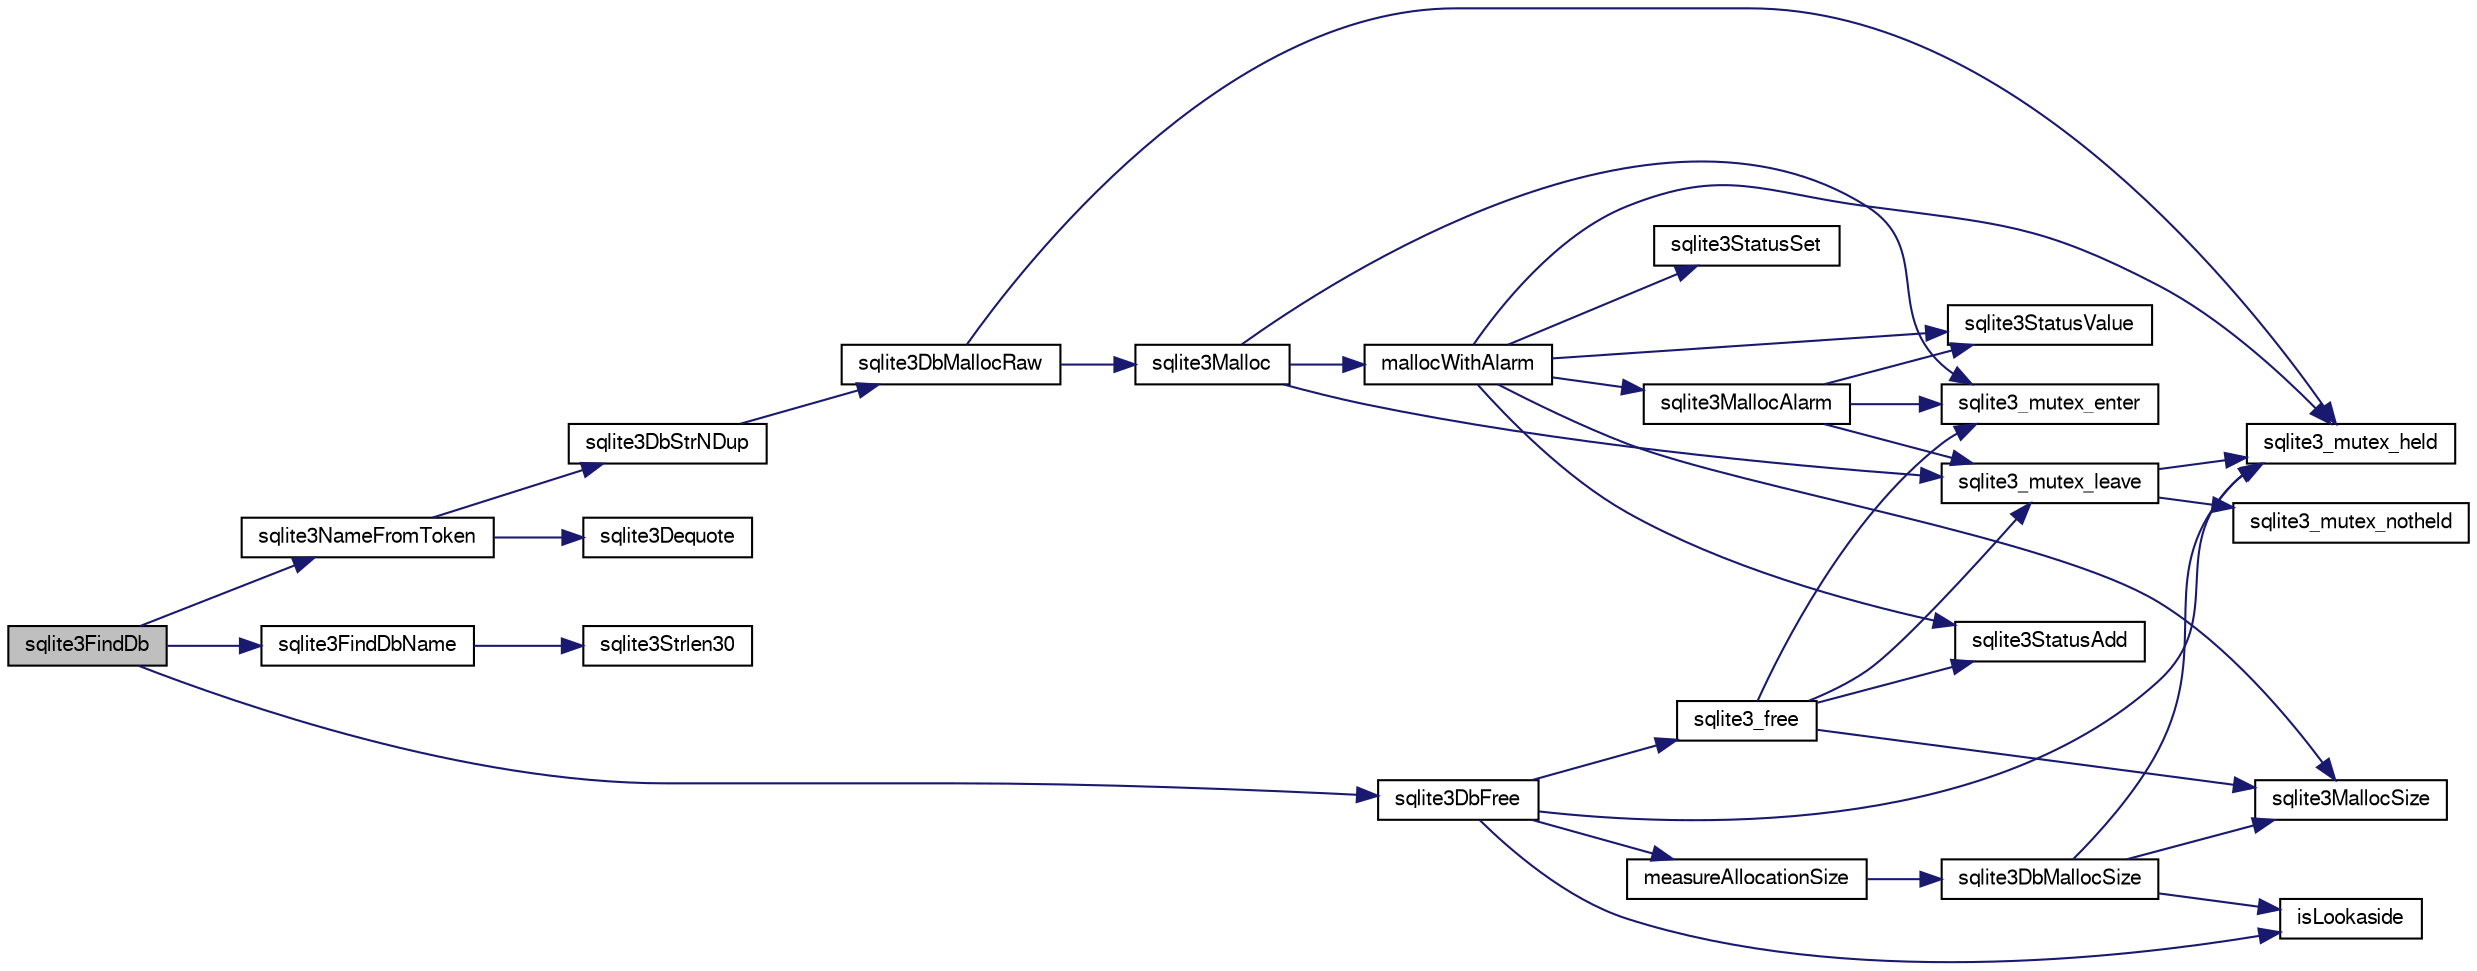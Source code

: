 digraph "sqlite3FindDb"
{
  edge [fontname="FreeSans",fontsize="10",labelfontname="FreeSans",labelfontsize="10"];
  node [fontname="FreeSans",fontsize="10",shape=record];
  rankdir="LR";
  Node537968 [label="sqlite3FindDb",height=0.2,width=0.4,color="black", fillcolor="grey75", style="filled", fontcolor="black"];
  Node537968 -> Node537969 [color="midnightblue",fontsize="10",style="solid",fontname="FreeSans"];
  Node537969 [label="sqlite3NameFromToken",height=0.2,width=0.4,color="black", fillcolor="white", style="filled",URL="$sqlite3_8c.html#a6ba4248ee912d7f5a7a898c5ae46e808"];
  Node537969 -> Node537970 [color="midnightblue",fontsize="10",style="solid",fontname="FreeSans"];
  Node537970 [label="sqlite3DbStrNDup",height=0.2,width=0.4,color="black", fillcolor="white", style="filled",URL="$sqlite3_8c.html#a48e8c757f70cba60fe83ce00ad8de713"];
  Node537970 -> Node537971 [color="midnightblue",fontsize="10",style="solid",fontname="FreeSans"];
  Node537971 [label="sqlite3DbMallocRaw",height=0.2,width=0.4,color="black", fillcolor="white", style="filled",URL="$sqlite3_8c.html#abbe8be0cf7175e11ddc3e2218fad924e"];
  Node537971 -> Node537972 [color="midnightblue",fontsize="10",style="solid",fontname="FreeSans"];
  Node537972 [label="sqlite3_mutex_held",height=0.2,width=0.4,color="black", fillcolor="white", style="filled",URL="$sqlite3_8c.html#acf77da68932b6bc163c5e68547ecc3e7"];
  Node537971 -> Node537973 [color="midnightblue",fontsize="10",style="solid",fontname="FreeSans"];
  Node537973 [label="sqlite3Malloc",height=0.2,width=0.4,color="black", fillcolor="white", style="filled",URL="$sqlite3_8c.html#a361a2eaa846b1885f123abe46f5d8b2b"];
  Node537973 -> Node537974 [color="midnightblue",fontsize="10",style="solid",fontname="FreeSans"];
  Node537974 [label="sqlite3_mutex_enter",height=0.2,width=0.4,color="black", fillcolor="white", style="filled",URL="$sqlite3_8c.html#a1c12cde690bd89f104de5cbad12a6bf5"];
  Node537973 -> Node537975 [color="midnightblue",fontsize="10",style="solid",fontname="FreeSans"];
  Node537975 [label="mallocWithAlarm",height=0.2,width=0.4,color="black", fillcolor="white", style="filled",URL="$sqlite3_8c.html#ab070d5cf8e48ec8a6a43cf025d48598b"];
  Node537975 -> Node537972 [color="midnightblue",fontsize="10",style="solid",fontname="FreeSans"];
  Node537975 -> Node537976 [color="midnightblue",fontsize="10",style="solid",fontname="FreeSans"];
  Node537976 [label="sqlite3StatusSet",height=0.2,width=0.4,color="black", fillcolor="white", style="filled",URL="$sqlite3_8c.html#afec7586c01fcb5ea17dc9d7725a589d9"];
  Node537975 -> Node537977 [color="midnightblue",fontsize="10",style="solid",fontname="FreeSans"];
  Node537977 [label="sqlite3StatusValue",height=0.2,width=0.4,color="black", fillcolor="white", style="filled",URL="$sqlite3_8c.html#a30b8ac296c6e200c1fa57708d52c6ef6"];
  Node537975 -> Node537978 [color="midnightblue",fontsize="10",style="solid",fontname="FreeSans"];
  Node537978 [label="sqlite3MallocAlarm",height=0.2,width=0.4,color="black", fillcolor="white", style="filled",URL="$sqlite3_8c.html#ada66988e8471d1198f3219c062377508"];
  Node537978 -> Node537977 [color="midnightblue",fontsize="10",style="solid",fontname="FreeSans"];
  Node537978 -> Node537979 [color="midnightblue",fontsize="10",style="solid",fontname="FreeSans"];
  Node537979 [label="sqlite3_mutex_leave",height=0.2,width=0.4,color="black", fillcolor="white", style="filled",URL="$sqlite3_8c.html#a5838d235601dbd3c1fa993555c6bcc93"];
  Node537979 -> Node537972 [color="midnightblue",fontsize="10",style="solid",fontname="FreeSans"];
  Node537979 -> Node537980 [color="midnightblue",fontsize="10",style="solid",fontname="FreeSans"];
  Node537980 [label="sqlite3_mutex_notheld",height=0.2,width=0.4,color="black", fillcolor="white", style="filled",URL="$sqlite3_8c.html#a83967c837c1c000d3b5adcfaa688f5dc"];
  Node537978 -> Node537974 [color="midnightblue",fontsize="10",style="solid",fontname="FreeSans"];
  Node537975 -> Node537981 [color="midnightblue",fontsize="10",style="solid",fontname="FreeSans"];
  Node537981 [label="sqlite3MallocSize",height=0.2,width=0.4,color="black", fillcolor="white", style="filled",URL="$sqlite3_8c.html#acf5d2a5f35270bafb050bd2def576955"];
  Node537975 -> Node537982 [color="midnightblue",fontsize="10",style="solid",fontname="FreeSans"];
  Node537982 [label="sqlite3StatusAdd",height=0.2,width=0.4,color="black", fillcolor="white", style="filled",URL="$sqlite3_8c.html#afa029f93586aeab4cc85360905dae9cd"];
  Node537973 -> Node537979 [color="midnightblue",fontsize="10",style="solid",fontname="FreeSans"];
  Node537969 -> Node537983 [color="midnightblue",fontsize="10",style="solid",fontname="FreeSans"];
  Node537983 [label="sqlite3Dequote",height=0.2,width=0.4,color="black", fillcolor="white", style="filled",URL="$sqlite3_8c.html#a7b0ccb71d60de662cbb09755454dee5d"];
  Node537968 -> Node537984 [color="midnightblue",fontsize="10",style="solid",fontname="FreeSans"];
  Node537984 [label="sqlite3FindDbName",height=0.2,width=0.4,color="black", fillcolor="white", style="filled",URL="$sqlite3_8c.html#a87029035bea562c6a5d1b9ba6475b567"];
  Node537984 -> Node537985 [color="midnightblue",fontsize="10",style="solid",fontname="FreeSans"];
  Node537985 [label="sqlite3Strlen30",height=0.2,width=0.4,color="black", fillcolor="white", style="filled",URL="$sqlite3_8c.html#a3dcd80ba41f1a308193dee74857b62a7"];
  Node537968 -> Node537986 [color="midnightblue",fontsize="10",style="solid",fontname="FreeSans"];
  Node537986 [label="sqlite3DbFree",height=0.2,width=0.4,color="black", fillcolor="white", style="filled",URL="$sqlite3_8c.html#ac70ab821a6607b4a1b909582dc37a069"];
  Node537986 -> Node537972 [color="midnightblue",fontsize="10",style="solid",fontname="FreeSans"];
  Node537986 -> Node537987 [color="midnightblue",fontsize="10",style="solid",fontname="FreeSans"];
  Node537987 [label="measureAllocationSize",height=0.2,width=0.4,color="black", fillcolor="white", style="filled",URL="$sqlite3_8c.html#a45731e644a22fdb756e2b6337224217a"];
  Node537987 -> Node537988 [color="midnightblue",fontsize="10",style="solid",fontname="FreeSans"];
  Node537988 [label="sqlite3DbMallocSize",height=0.2,width=0.4,color="black", fillcolor="white", style="filled",URL="$sqlite3_8c.html#aa397e5a8a03495203a0767abf0a71f86"];
  Node537988 -> Node537981 [color="midnightblue",fontsize="10",style="solid",fontname="FreeSans"];
  Node537988 -> Node537972 [color="midnightblue",fontsize="10",style="solid",fontname="FreeSans"];
  Node537988 -> Node537989 [color="midnightblue",fontsize="10",style="solid",fontname="FreeSans"];
  Node537989 [label="isLookaside",height=0.2,width=0.4,color="black", fillcolor="white", style="filled",URL="$sqlite3_8c.html#a770fa05ff9717b75e16f4d968a77b897"];
  Node537986 -> Node537989 [color="midnightblue",fontsize="10",style="solid",fontname="FreeSans"];
  Node537986 -> Node537990 [color="midnightblue",fontsize="10",style="solid",fontname="FreeSans"];
  Node537990 [label="sqlite3_free",height=0.2,width=0.4,color="black", fillcolor="white", style="filled",URL="$sqlite3_8c.html#a6552349e36a8a691af5487999ab09519"];
  Node537990 -> Node537974 [color="midnightblue",fontsize="10",style="solid",fontname="FreeSans"];
  Node537990 -> Node537982 [color="midnightblue",fontsize="10",style="solid",fontname="FreeSans"];
  Node537990 -> Node537981 [color="midnightblue",fontsize="10",style="solid",fontname="FreeSans"];
  Node537990 -> Node537979 [color="midnightblue",fontsize="10",style="solid",fontname="FreeSans"];
}
